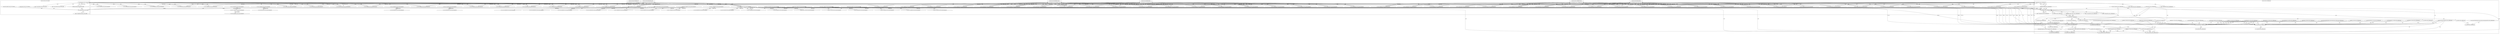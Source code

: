 digraph G {
	"10.1.80.1:33971#ServerID_OuterContainerID"->"1_fwatchdog#ServerID_667d78fb58-847xt"[ label="GET" ];
	"10.1.80.1:33940#ServerID_OuterContainerID"->"1_fwatchdog#ServerID_1f4f60deee3d"[ label="read" ];
	"1_fwatchdog#ServerID_667d78fb58-847xt"->"10.1.80.1:33970#ServerID_OuterContainerID"[ label="RESPONSE" ];
	"1_fwatchdog#ServerID_667d78fb58-847xt"->"10.1.80.1:33971#ServerID_OuterContainerID"[ label="RESPONSE" ];
	"10.1.80.1:33970#ServerID_OuterContainerID"->"1_fwatchdog#ServerID_667d78fb58-847xt"[ label="GET" ];
	"1_fwatchdog#ServerID_1f4f60deee3d"->"10.1.80.1:33940#ServerID_OuterContainerID"[ label="write" ];
	"1_fwatchdog#ServerID_6dcbcc88d5-mp48t"->"10.1.80.1:39252#ServerID_OuterContainerID"[ label="RESPONSE" ];
	"10.1.80.1:39252#ServerID_OuterContainerID"->"1_fwatchdog#ServerID_6dcbcc88d5-mp48t"[ label="GET" ];
	"1_fwatchdog#ServerID_6dcbcc88d5-mp48t"->"10.1.80.1:39254#ServerID_OuterContainerID"[ label="RESPONSE" ];
	"10.1.80.1:39254#ServerID_OuterContainerID"->"1_fwatchdog#ServerID_6dcbcc88d5-mp48t"[ label="GET" ];
	"10.1.80.1:33938#ServerID_OuterContainerID"->"1_fwatchdog#ServerID_1f4f60deee3d"[ label="read" ];
	"10.1.80.1:32860#ServerID_OuterContainerID"->"1_fwatchdog#ServerID_8665dd9487-pdgrc"[ label="GET" ];
	"1_fwatchdog#ServerID_8665dd9487-pdgrc"->"10.1.80.1:32860#ServerID_OuterContainerID"[ label="RESPONSE" ];
	"10.1.80.1:32861#ServerID_OuterContainerID"->"1_fwatchdog#ServerID_8665dd9487-pdgrc"[ label="GET" ];
	"1_fwatchdog#ServerID_8665dd9487-pdgrc"->"10.1.80.1:32861#ServerID_OuterContainerID"[ label="RESPONSE" ];
	"10.1.80.1:58410#ServerID_OuterContainerID"->"1_fwatchdog#ServerID_76c96688d7-9bscs"[ label="GET" ];
	"10.1.80.1:58408#ServerID_OuterContainerID"->"1_fwatchdog#ServerID_76c96688d7-9bscs"[ label="GET" ];
	"1_fwatchdog#ServerID_76c96688d7-9bscs"->"10.1.80.1:58408#ServerID_OuterContainerID"[ label="RESPONSE" ];
	"1_fwatchdog#ServerID_76c96688d7-9bscs"->"10.1.80.1:58410#ServerID_OuterContainerID"[ label="RESPONSE" ];
	"10.1.80.183:60986#ServerID_OuterContainerID"->"1_fwatchdog#ServerID_6dcbcc88d5-mp48t"[ label="POST" ];
	"1_fwatchdog#ServerID_1f4f60deee3d"->"10.1.80.1:33938#ServerID_OuterContainerID"[ label="write" ];
	"1_fwatchdog#ServerID_6dcbcc88d5-mp48t"->"gateway:8080#ServerID_OuterContainerID"[ label="POST" ];
	"1_fwatchdog#ServerID_6dcbcc88d5-mp48t"->"10.1.80.183:8080#ServerID_OuterContainerID"[ label="POST" ];
	"10.1.80.183:44908#ServerID_OuterContainerID"->"1_fwatchdog#ServerID_667d78fb58-847xt"[ label="POST" ];
	"10.1.80.1:34028#ServerID_OuterContainerID"->"1_fwatchdog#ServerID_667d78fb58-847xt"[ label="GET" ];
	"1_fwatchdog#ServerID_667d78fb58-847xt"->"10.1.80.1:34028#ServerID_OuterContainerID"[ label="RESPONSE" ];
	"10.1.80.1:39222#ServerID_OuterContainerID"->"1_fwatchdog#ServerID_e47e2b15aff4"[ label="read" ];
	"10.1.80.1:39220#ServerID_OuterContainerID"->"1_fwatchdog#ServerID_e47e2b15aff4"[ label="read" ];
	"1_fwatchdog#ServerID_e47e2b15aff4"->"10.1.80.1:39222#ServerID_OuterContainerID"[ label="write" ];
	"10.1.80.1:34029#ServerID_OuterContainerID"->"1_fwatchdog#ServerID_667d78fb58-847xt"[ label="GET" ];
	"1_fwatchdog#ServerID_667d78fb58-847xt"->"10.1.80.1:34029#ServerID_OuterContainerID"[ label="RESPONSE" ];
	"10.1.80.1:39311#ServerID_OuterContainerID"->"1_fwatchdog#ServerID_6dcbcc88d5-mp48t"[ label="GET" ];
	"1_fwatchdog#ServerID_6dcbcc88d5-mp48t"->"10.1.80.1:39311#ServerID_OuterContainerID"[ label="RESPONSE" ];
	"10.1.80.1:39310#ServerID_OuterContainerID"->"1_fwatchdog#ServerID_6dcbcc88d5-mp48t"[ label="GET" ];
	"1_fwatchdog#ServerID_6dcbcc88d5-mp48t"->"10.1.80.1:39310#ServerID_OuterContainerID"[ label="RESPONSE" ];
	"10.1.80.1:32920#ServerID_OuterContainerID"->"1_fwatchdog#ServerID_8665dd9487-pdgrc"[ label="GET" ];
	"1_fwatchdog#ServerID_8665dd9487-pdgrc"->"10.1.80.1:32920#ServerID_OuterContainerID"[ label="RESPONSE" ];
	"10.1.80.1:32918#ServerID_OuterContainerID"->"1_fwatchdog#ServerID_8665dd9487-pdgrc"[ label="GET" ];
	"1_fwatchdog#ServerID_8665dd9487-pdgrc"->"10.1.80.1:32918#ServerID_OuterContainerID"[ label="RESPONSE" ];
	"10.1.80.1:58458#ServerID_OuterContainerID"->"1_fwatchdog#ServerID_76c96688d7-9bscs"[ label="GET" ];
	"10.1.80.1:58459#ServerID_OuterContainerID"->"1_fwatchdog#ServerID_76c96688d7-9bscs"[ label="GET" ];
	"1_fwatchdog#ServerID_76c96688d7-9bscs"->"10.1.80.1:58458#ServerID_OuterContainerID"[ label="RESPONSE" ];
	"1_fwatchdog#ServerID_76c96688d7-9bscs"->"10.1.80.1:58459#ServerID_OuterContainerID"[ label="RESPONSE" ];
	"10.1.80.183:32794#ServerID_OuterContainerID"->"1_fwatchdog#ServerID_6dcbcc88d5-mp48t"[ label="POST" ];
	"1_fwatchdog#ServerID_6dcbcc88d5-mp48t"->"gateway:8080#ServerID_OuterContainerID"[ label="POST" ];
	"1_fwatchdog#ServerID_6dcbcc88d5-mp48t"->"10.1.80.183:8080#ServerID_OuterContainerID"[ label="POST" ];
	"10.1.80.183:44950#ServerID_OuterContainerID"->"1_fwatchdog#ServerID_667d78fb58-847xt"[ label="POST" ];
	"1_fwatchdog#ServerID_667d78fb58-847xt"->"10.1.80.183:44950#ServerID_OuterContainerID"[ label="RESPONSE" ];
	"10.1.80.183:8080#ServerID_OuterContainerID"->"1_fwatchdog#ServerID_6dcbcc88d5-mp48t"[ label="RESPONSE" ];
	"gateway:8080#ServerID_OuterContainerID"->"1_fwatchdog#ServerID_6dcbcc88d5-mp48t"[ label="RESPONSE" ];
	"1_fwatchdog#ServerID_6dcbcc88d5-mp48t"->"10.1.80.183:32794#ServerID_OuterContainerID"[ label="RESPONSE" ];
	"1_fwatchdog#ServerID_667d78fb58-847xt"->"10.1.80.183:44908#ServerID_OuterContainerID"[ label="RESPONSE" ];
	"10.1.80.183:8080#ServerID_OuterContainerID"->"1_fwatchdog#ServerID_6dcbcc88d5-mp48t"[ label="RESPONSE" ];
	"gateway:8080#ServerID_OuterContainerID"->"1_fwatchdog#ServerID_6dcbcc88d5-mp48t"[ label="RESPONSE" ];
	"1_fwatchdog#ServerID_6dcbcc88d5-mp48t"->"10.1.80.183:60986#ServerID_OuterContainerID"[ label="RESPONSE" ];
	"10.1.80.1:34084#ServerID_OuterContainerID"->"1_fwatchdog#ServerID_667d78fb58-847xt"[ label="GET" ];
	"1_fwatchdog#ServerID_667d78fb58-847xt"->"10.1.80.1:34084#ServerID_OuterContainerID"[ label="RESPONSE" ];
	"10.1.80.1:34082#ServerID_OuterContainerID"->"1_fwatchdog#ServerID_667d78fb58-847xt"[ label="GET" ];
	"10.1.80.1:32830#ServerID_OuterContainerID"->"1_fwatchdog#ServerID_d68681b9e3dc"[ label="read" ];
	"10.1.80.1:39364#ServerID_OuterContainerID"->"1_fwatchdog#ServerID_6dcbcc88d5-mp48t"[ label="GET" ];
	"1_fwatchdog#ServerID_e47e2b15aff4"->"10.1.80.1:39220#ServerID_OuterContainerID"[ label="write" ];
	"10.1.80.1:39365#ServerID_OuterContainerID"->"1_fwatchdog#ServerID_6dcbcc88d5-mp48t"[ label="GET" ];
	"1_fwatchdog#ServerID_667d78fb58-847xt"->"10.1.80.1:34082#ServerID_OuterContainerID"[ label="RESPONSE" ];
	"10.1.80.1:32832#ServerID_OuterContainerID"->"1_fwatchdog#ServerID_d68681b9e3dc"[ label="read" ];
	"1_fwatchdog#ServerID_6dcbcc88d5-mp48t"->"10.1.80.1:39364#ServerID_OuterContainerID"[ label="RESPONSE" ];
	"1_fwatchdog#ServerID_6dcbcc88d5-mp48t"->"10.1.80.1:39365#ServerID_OuterContainerID"[ label="RESPONSE" ];
	"10.1.80.1:32974#ServerID_OuterContainerID"->"1_fwatchdog#ServerID_8665dd9487-pdgrc"[ label="GET" ];
	"1_fwatchdog#ServerID_8665dd9487-pdgrc"->"10.1.80.1:32974#ServerID_OuterContainerID"[ label="RESPONSE" ];
	"10.1.80.1:32972#ServerID_OuterContainerID"->"1_fwatchdog#ServerID_8665dd9487-pdgrc"[ label="GET" ];
	"10.1.80.1:58514#ServerID_OuterContainerID"->"1_fwatchdog#ServerID_76c96688d7-9bscs"[ label="GET" ];
	"1_fwatchdog#ServerID_8665dd9487-pdgrc"->"10.1.80.1:32972#ServerID_OuterContainerID"[ label="RESPONSE" ];
	"1_fwatchdog#ServerID_76c96688d7-9bscs"->"10.1.80.1:58514#ServerID_OuterContainerID"[ label="RESPONSE" ];
	"10.1.80.1:58516#ServerID_OuterContainerID"->"1_fwatchdog#ServerID_76c96688d7-9bscs"[ label="GET" ];
	"1_fwatchdog#ServerID_76c96688d7-9bscs"->"10.1.80.1:58516#ServerID_OuterContainerID"[ label="RESPONSE" ];
	"10.1.80.1:34112#ServerID_OuterContainerID"->"1_fwatchdog#ServerID_667d78fb58-847xt"[ label="GET" ];
	"10.1.80.1:34110#ServerID_OuterContainerID"->"1_fwatchdog#ServerID_667d78fb58-847xt"[ label="GET" ];
	"1_fwatchdog#ServerID_667d78fb58-847xt"->"10.1.80.1:34112#ServerID_OuterContainerID"[ label="RESPONSE" ];
	"1_fwatchdog#ServerID_667d78fb58-847xt"->"10.1.80.1:34110#ServerID_OuterContainerID"[ label="RESPONSE" ];
	"1_fwatchdog#ServerID_d68681b9e3dc"->"10.1.80.1:32832#ServerID_OuterContainerID"[ label="write" ];
	"1_fwatchdog#ServerID_d68681b9e3dc"->"10.1.80.1:32830#ServerID_OuterContainerID"[ label="write" ];
	"10.1.80.1:58372#ServerID_OuterContainerID"->"1_fwatchdog#ServerID_bd3e51d82a9e"[ label="read" ];
	"1_fwatchdog#ServerID_bd3e51d82a9e"->"10.1.80.1:58372#ServerID_OuterContainerID"[ label="write" ];
	"10.1.80.1:39394#ServerID_OuterContainerID"->"1_fwatchdog#ServerID_6dcbcc88d5-mp48t"[ label="GET" ];
	"10.1.80.1:39395#ServerID_OuterContainerID"->"1_fwatchdog#ServerID_6dcbcc88d5-mp48t"[ label="GET" ];
	"1_fwatchdog#ServerID_6dcbcc88d5-mp48t"->"10.1.80.1:39395#ServerID_OuterContainerID"[ label="RESPONSE" ];
	"10.1.80.1:58370#ServerID_OuterContainerID"->"1_fwatchdog#ServerID_bd3e51d82a9e"[ label="read" ];
	"1_fwatchdog#ServerID_6dcbcc88d5-mp48t"->"10.1.80.1:39394#ServerID_OuterContainerID"[ label="RESPONSE" ];
	"10.1.80.1:33004#ServerID_OuterContainerID"->"1_fwatchdog#ServerID_8665dd9487-pdgrc"[ label="GET" ];
	"10.1.80.1:33006#ServerID_OuterContainerID"->"1_fwatchdog#ServerID_8665dd9487-pdgrc"[ label="GET" ];
	"1_fwatchdog#ServerID_bd3e51d82a9e"->"10.1.80.1:58370#ServerID_OuterContainerID"[ label="write" ];
	"1_fwatchdog#ServerID_8665dd9487-pdgrc"->"10.1.80.1:33006#ServerID_OuterContainerID"[ label="RESPONSE" ];
	"1_fwatchdog#ServerID_8665dd9487-pdgrc"->"10.1.80.1:33004#ServerID_OuterContainerID"[ label="RESPONSE" ];
	"10.1.80.1:58545#ServerID_OuterContainerID"->"1_fwatchdog#ServerID_76c96688d7-9bscs"[ label="GET" ];
	"1_fwatchdog#ServerID_76c96688d7-9bscs"->"10.1.80.1:58545#ServerID_OuterContainerID"[ label="RESPONSE" ];
	"10.1.80.1:58544#ServerID_OuterContainerID"->"1_fwatchdog#ServerID_76c96688d7-9bscs"[ label="GET" ];
	"10.1.80.1:33970#ServerID_OuterContainerID"->"1_fwatchdog#ServerID_1f4f60deee3d"[ label="read" ];
	"1_fwatchdog#ServerID_76c96688d7-9bscs"->"10.1.80.1:58544#ServerID_OuterContainerID"[ label="RESPONSE" ];
	"10.1.80.1:33971#ServerID_OuterContainerID"->"1_fwatchdog#ServerID_1f4f60deee3d"[ label="read" ];
	"10.1.80.1:34139#ServerID_OuterContainerID"->"1_fwatchdog#ServerID_667d78fb58-847xt"[ label="GET" ];
	"1_fwatchdog#ServerID_667d78fb58-847xt"->"10.1.80.1:34139#ServerID_OuterContainerID"[ label="RESPONSE" ];
	"1_fwatchdog#ServerID_1f4f60deee3d"->"10.1.80.1:33971#ServerID_OuterContainerID"[ label="write" ];
	"10.1.80.1:34138#ServerID_OuterContainerID"->"1_fwatchdog#ServerID_667d78fb58-847xt"[ label="GET" ];
	"1_fwatchdog#ServerID_667d78fb58-847xt"->"10.1.80.1:34138#ServerID_OuterContainerID"[ label="RESPONSE" ];
	"10.1.80.1:39422#ServerID_OuterContainerID"->"1_fwatchdog#ServerID_6dcbcc88d5-mp48t"[ label="GET" ];
	"10.1.80.1:39420#ServerID_OuterContainerID"->"1_fwatchdog#ServerID_6dcbcc88d5-mp48t"[ label="GET" ];
	"1_fwatchdog#ServerID_6dcbcc88d5-mp48t"->"10.1.80.1:39422#ServerID_OuterContainerID"[ label="RESPONSE" ];
	"1_fwatchdog#ServerID_6dcbcc88d5-mp48t"->"10.1.80.1:39420#ServerID_OuterContainerID"[ label="RESPONSE" ];
	"1_fwatchdog#ServerID_1f4f60deee3d"->"10.1.80.1:33970#ServerID_OuterContainerID"[ label="write" ];
	"10.1.80.1:33030#ServerID_OuterContainerID"->"1_fwatchdog#ServerID_8665dd9487-pdgrc"[ label="GET" ];
	"1_fwatchdog#ServerID_8665dd9487-pdgrc"->"10.1.80.1:33030#ServerID_OuterContainerID"[ label="RESPONSE" ];
	"10.1.80.1:33031#ServerID_OuterContainerID"->"1_fwatchdog#ServerID_8665dd9487-pdgrc"[ label="GET" ];
	"10.1.80.1:39254#ServerID_OuterContainerID"->"1_fwatchdog#ServerID_e47e2b15aff4"[ label="read" ];
	"1_fwatchdog#ServerID_8665dd9487-pdgrc"->"10.1.80.1:33031#ServerID_OuterContainerID"[ label="RESPONSE" ];
	"10.1.80.1:58572#ServerID_OuterContainerID"->"1_fwatchdog#ServerID_76c96688d7-9bscs"[ label="GET" ];
	"1_fwatchdog#ServerID_76c96688d7-9bscs"->"10.1.80.1:58572#ServerID_OuterContainerID"[ label="RESPONSE" ];
	"10.1.80.1:58570#ServerID_OuterContainerID"->"1_fwatchdog#ServerID_76c96688d7-9bscs"[ label="GET" ];
	"10.1.80.1:39252#ServerID_OuterContainerID"->"1_fwatchdog#ServerID_e47e2b15aff4"[ label="read" ];
	"1_fwatchdog#ServerID_76c96688d7-9bscs"->"10.1.80.1:58570#ServerID_OuterContainerID"[ label="RESPONSE" ];
	"1_fwatchdog#ServerID_e47e2b15aff4"->"10.1.80.1:39252#ServerID_OuterContainerID"[ label="write" ];
	"10.1.80.1:34170#ServerID_OuterContainerID"->"1_fwatchdog#ServerID_667d78fb58-847xt"[ label="GET" ];
	"1_fwatchdog#ServerID_667d78fb58-847xt"->"10.1.80.1:34170#ServerID_OuterContainerID"[ label="RESPONSE" ];
	"10.1.80.1:34172#ServerID_OuterContainerID"->"1_fwatchdog#ServerID_667d78fb58-847xt"[ label="GET" ];
	"1_fwatchdog#ServerID_667d78fb58-847xt"->"10.1.80.1:34172#ServerID_OuterContainerID"[ label="RESPONSE" ];
	"10.1.80.1:39452#ServerID_OuterContainerID"->"1_fwatchdog#ServerID_6dcbcc88d5-mp48t"[ label="GET" ];
	"1_fwatchdog#ServerID_6dcbcc88d5-mp48t"->"10.1.80.1:39452#ServerID_OuterContainerID"[ label="RESPONSE" ];
	"1_fwatchdog#ServerID_e47e2b15aff4"->"10.1.80.1:39254#ServerID_OuterContainerID"[ label="write" ];
	"10.1.80.1:39453#ServerID_OuterContainerID"->"1_fwatchdog#ServerID_6dcbcc88d5-mp48t"[ label="GET" ];
	"1_fwatchdog#ServerID_6dcbcc88d5-mp48t"->"10.1.80.1:39453#ServerID_OuterContainerID"[ label="RESPONSE" ];
	"10.1.80.1:32860#ServerID_OuterContainerID"->"1_fwatchdog#ServerID_d68681b9e3dc"[ label="read" ];
	"10.1.80.1:32861#ServerID_OuterContainerID"->"1_fwatchdog#ServerID_d68681b9e3dc"[ label="read" ];
	"1_fwatchdog#ServerID_d68681b9e3dc"->"10.1.80.1:32860#ServerID_OuterContainerID"[ label="write" ];
	"1_fwatchdog#ServerID_d68681b9e3dc"->"10.1.80.1:32861#ServerID_OuterContainerID"[ label="write" ];
	"10.1.80.1:58408#ServerID_OuterContainerID"->"1_fwatchdog#ServerID_bd3e51d82a9e"[ label="read" ];
	"10.1.80.1:58410#ServerID_OuterContainerID"->"1_fwatchdog#ServerID_bd3e51d82a9e"[ label="read" ];
	"1_fwatchdog#ServerID_bd3e51d82a9e"->"10.1.80.1:58410#ServerID_OuterContainerID"[ label="write" ];
	"1_fwatchdog#ServerID_bd3e51d82a9e"->"10.1.80.1:58408#ServerID_OuterContainerID"[ label="write" ];
	"10.1.80.183:60986#ServerID_OuterContainerID"->"1_fwatchdog#ServerID_e47e2b15aff4"[ label="read" ];
	"1_fwatchdog#ServerID_e47e2b15aff4"->"pipe:[77302195]#ServerID_e47e2b15aff4"[ label="write" ];
	"1_fwatchdog#ServerID_e47e2b15aff4"->"localhost:3000#ServerID_e47e2b15aff4"[ label="connect" ];
	"localhost:3000#ServerID_e47e2b15aff4"->"1_fwatchdog#ServerID_e47e2b15aff4"[ label="read" ];
	"1_fwatchdog#ServerID_e47e2b15aff4"->"localhost:3000#ServerID_e47e2b15aff4"[ label="write" ];
	"9_node#ServerID_e47e2b15aff4"->"pipe:[77303685]#ServerID_e47e2b15aff4"[ label="write" ];
	"localhost:3000#ServerID_e47e2b15aff4"->"9_node#ServerID_e47e2b15aff4"[ label="read" ];
	"/etc/hosts#ServerID_e47e2b15aff4"->"9_node#ServerID_e47e2b15aff4"[ label="read" ];
	"/etc/resolv.conf#ServerID_e47e2b15aff4"->"9_node#ServerID_e47e2b15aff4"[ label="read" ];
	"9_node#ServerID_e47e2b15aff4"->"10.152.183.10:53#ServerID_OuterContainerID"[ label="sendto" ];
	"10.152.183.10:53#ServerID_OuterContainerID"->"9_node#ServerID_e47e2b15aff4"[ label="recvfrom" ];
	"10.1.80.183:44908#ServerID_OuterContainerID"->"1_fwatchdog#ServerID_1f4f60deee3d"[ label="read" ];
	"1_fwatchdog#ServerID_1f4f60deee3d"->"pipe:[77303347]#ServerID_1f4f60deee3d"[ label="write" ];
	"9_node#ServerID_e47e2b15aff4"->"gateway:8080#ServerID_OuterContainerID"[ label="connect" ];
	"1_fwatchdog#ServerID_1f4f60deee3d"->"localhost:3000#ServerID_1f4f60deee3d"[ label="connect" ];
	"localhost:3000#ServerID_1f4f60deee3d"->"1_fwatchdog#ServerID_1f4f60deee3d"[ label="read" ];
	"1_fwatchdog#ServerID_1f4f60deee3d"->"localhost:3000#ServerID_1f4f60deee3d"[ label="write" ];
	"localhost:3000#ServerID_1f4f60deee3d"->"10_node#ServerID_1f4f60deee3d"[ label="read" ];
	"/etc/resolv.conf#ServerID_1f4f60deee3d"->"10_node#ServerID_1f4f60deee3d"[ label="read" ];
	"10_node#ServerID_1f4f60deee3d"->"pipe:[77302348]#ServerID_1f4f60deee3d"[ label="write" ];
	"/etc/hosts#ServerID_1f4f60deee3d"->"10_node#ServerID_1f4f60deee3d"[ label="read" ];
	"10_node#ServerID_1f4f60deee3d"->"10.152.183.10:53#ServerID_OuterContainerID"[ label="sendto" ];
	"10.152.183.10:53#ServerID_OuterContainerID"->"10_node#ServerID_1f4f60deee3d"[ label="recvfrom" ];
	"10_node#ServerID_1f4f60deee3d"->"182.255.35.53:443#ServerID_OuterContainerID"[ label="connect" ];
	"1_fwatchdog#ServerID_1f4f60deee3d"->"10.1.80.1:34029#ServerID_OuterContainerID"[ label="write" ];
	"10.1.80.1:34028#ServerID_OuterContainerID"->"1_fwatchdog#ServerID_1f4f60deee3d"[ label="read" ];
	"10.1.80.1:34029#ServerID_OuterContainerID"->"1_fwatchdog#ServerID_1f4f60deee3d"[ label="read" ];
	"10.1.80.1:39311#ServerID_OuterContainerID"->"1_fwatchdog#ServerID_e47e2b15aff4"[ label="read" ];
	"1_fwatchdog#ServerID_1f4f60deee3d"->"10.1.80.1:34028#ServerID_OuterContainerID"[ label="write" ];
	"1_fwatchdog#ServerID_e47e2b15aff4"->"10.1.80.1:39311#ServerID_OuterContainerID"[ label="write" ];
	"10.1.80.1:39310#ServerID_OuterContainerID"->"1_fwatchdog#ServerID_e47e2b15aff4"[ label="read" ];
	"1_fwatchdog#ServerID_e47e2b15aff4"->"10.1.80.1:39310#ServerID_OuterContainerID"[ label="write" ];
	"10_node#ServerID_1f4f60deee3d"->"182.255.35.53:443#ServerID_OuterContainerID"[ label="write" ];
	"10.1.80.1:32920#ServerID_OuterContainerID"->"1_fwatchdog#ServerID_d68681b9e3dc"[ label="read" ];
	"1_fwatchdog#ServerID_d68681b9e3dc"->"10.1.80.1:32920#ServerID_OuterContainerID"[ label="write" ];
	"10.1.80.1:32918#ServerID_OuterContainerID"->"1_fwatchdog#ServerID_d68681b9e3dc"[ label="read" ];
	"1_fwatchdog#ServerID_d68681b9e3dc"->"10.1.80.1:32918#ServerID_OuterContainerID"[ label="write" ];
	"182.255.35.53:443#ServerID_OuterContainerID"->"10_node#ServerID_1f4f60deee3d"[ label="read" ];
	"10.1.80.1:58458#ServerID_OuterContainerID"->"1_fwatchdog#ServerID_bd3e51d82a9e"[ label="read" ];
	"10.1.80.1:58459#ServerID_OuterContainerID"->"1_fwatchdog#ServerID_bd3e51d82a9e"[ label="read" ];
	"1_fwatchdog#ServerID_bd3e51d82a9e"->"10.1.80.1:58458#ServerID_OuterContainerID"[ label="write" ];
	"1_fwatchdog#ServerID_bd3e51d82a9e"->"10.1.80.1:58459#ServerID_OuterContainerID"[ label="write" ];
	"10.1.80.183:32794#ServerID_OuterContainerID"->"1_fwatchdog#ServerID_e47e2b15aff4"[ label="read" ];
	"10.1.80.183:44950#ServerID_OuterContainerID"->"1_fwatchdog#ServerID_1f4f60deee3d"[ label="read" ];
	"1_fwatchdog#ServerID_1f4f60deee3d"->"pipe:[77303348]#ServerID_1f4f60deee3d"[ label="write" ];
	"1_fwatchdog#ServerID_1f4f60deee3d"->"10.1.80.183:44950#ServerID_OuterContainerID"[ label="write" ];
	"gateway:8080#ServerID_OuterContainerID"->"9_node#ServerID_e47e2b15aff4"[ label="read" ];
	"1_fwatchdog#ServerID_e47e2b15aff4"->"pipe:[77302196]#ServerID_e47e2b15aff4"[ label="write" ];
	"1_fwatchdog#ServerID_e47e2b15aff4"->"10.1.80.183:32794#ServerID_OuterContainerID"[ label="write" ];
	"10_node#ServerID_1f4f60deee3d"->"/home/app/escape2.sh#ServerID_1f4f60deee3d"[ label="write" ];
	"1_fwatchdog#ServerID_1f4f60deee3d"->"10.1.80.183:44908#ServerID_OuterContainerID"[ label="write" ];
	"1_fwatchdog#ServerID_e47e2b15aff4"->"10.1.80.183:60986#ServerID_OuterContainerID"[ label="write" ];
	"10_node#ServerID_1f4f60deee3d"->"pipe:[77303632]#ServerID_1f4f60deee3d"[ label="write" ];
	"pipe:[77303632]#ServerID_1f4f60deee3d"->"10_node#ServerID_1f4f60deee3d"[ label="read" ];
	"108_sh#ServerID_1f4f60deee3d"->"109_sh#ServerID_1f4f60deee3d"[ label="fork" ];
	"10_node#ServerID_1f4f60deee3d"->"108_node#ServerID_1f4f60deee3d"[ label="fork" ];
	"108_node#ServerID_1f4f60deee3d"->"108_sh#ServerID_1f4f60deee3d"[ label="execve" ];
	"109_sh#ServerID_1f4f60deee3d"->"109_wget#ServerID_1f4f60deee3d"[ label="execve" ];
	"/home/app/escape2.sh#ServerID_1f4f60deee3d"->"108_sh#ServerID_1f4f60deee3d"[ label="read" ];
	"/etc/services#ServerID_1f4f60deee3d"->"109_wget#ServerID_1f4f60deee3d"[ label="read" ];
	"/etc/hosts#ServerID_1f4f60deee3d"->"109_wget#ServerID_1f4f60deee3d"[ label="read" ];
	"/etc/resolv.conf#ServerID_1f4f60deee3d"->"109_wget#ServerID_1f4f60deee3d"[ label="read" ];
	"109_wget#ServerID_1f4f60deee3d"->"10.152.183.10:53#ServerID_OuterContainerID"[ label="sendto" ];
	"10.152.183.10:53#ServerID_OuterContainerID"->"109_wget#ServerID_1f4f60deee3d"[ label="recvfrom" ];
	"109_wget#ServerID_1f4f60deee3d"->"182.255.33.134:443#ServerID_OuterContainerID"[ label="connect" ];
	"110_wget#ServerID_1f4f60deee3d"->"110_ssl_client#ServerID_1f4f60deee3d"[ label="execve" ];
	"110_wget#ServerID_1f4f60deee3d"->"110_wget#ServerID_1f4f60deee3d"[ label="execve" ];
	"109_wget#ServerID_1f4f60deee3d"->"110_wget#ServerID_1f4f60deee3d"[ label="fork" ];
	"/etc/ld-musl-x86_64.path#ServerID_1f4f60deee3d"->"110_ssl_client#ServerID_1f4f60deee3d"[ label="read" ];
	"/lib/libtls.so.17#ServerID_1f4f60deee3d"->"110_ssl_client#ServerID_1f4f60deee3d"[ label="read" ];
	"/lib/libssl.so.45#ServerID_1f4f60deee3d"->"110_ssl_client#ServerID_1f4f60deee3d"[ label="read" ];
	"/lib/libcrypto.so.43#ServerID_1f4f60deee3d"->"110_ssl_client#ServerID_1f4f60deee3d"[ label="read" ];
	"/etc/ssl/cert.pem#ServerID_1f4f60deee3d"->"110_ssl_client#ServerID_1f4f60deee3d"[ label="read" ];
	"110_ssl_client#ServerID_1f4f60deee3d"->"182.255.33.134:443#ServerID_OuterContainerID"[ label="write" ];
	"182.255.33.134:443#ServerID_OuterContainerID"->"110_ssl_client#ServerID_1f4f60deee3d"[ label="read" ];
	"10.1.80.1:34084#ServerID_OuterContainerID"->"1_fwatchdog#ServerID_1f4f60deee3d"[ label="read" ];
	"10.1.80.1:34082#ServerID_OuterContainerID"->"1_fwatchdog#ServerID_1f4f60deee3d"[ label="read" ];
	"1_fwatchdog#ServerID_1f4f60deee3d"->"10.1.80.1:34084#ServerID_OuterContainerID"[ label="write" ];
	"1_fwatchdog#ServerID_1f4f60deee3d"->"10.1.80.1:34082#ServerID_OuterContainerID"[ label="write" ];
	"10.1.80.1:39364#ServerID_OuterContainerID"->"1_fwatchdog#ServerID_e47e2b15aff4"[ label="read" ];
	"10.1.80.1:39365#ServerID_OuterContainerID"->"1_fwatchdog#ServerID_e47e2b15aff4"[ label="read" ];
	"1_fwatchdog#ServerID_e47e2b15aff4"->"10.1.80.1:39364#ServerID_OuterContainerID"[ label="write" ];
	"1_fwatchdog#ServerID_e47e2b15aff4"->"10.1.80.1:39365#ServerID_OuterContainerID"[ label="write" ];
	"10.1.80.1:32972#ServerID_OuterContainerID"->"1_fwatchdog#ServerID_d68681b9e3dc"[ label="read" ];
	"10.1.80.1:32974#ServerID_OuterContainerID"->"1_fwatchdog#ServerID_d68681b9e3dc"[ label="read" ];
	"1_fwatchdog#ServerID_d68681b9e3dc"->"10.1.80.1:32974#ServerID_OuterContainerID"[ label="write" ];
	"1_fwatchdog#ServerID_d68681b9e3dc"->"10.1.80.1:32972#ServerID_OuterContainerID"[ label="write" ];
	"109_wget#ServerID_1f4f60deee3d"->"/home/app/escapeserver2_service.yaml#ServerID_1f4f60deee3d"[ label="write" ];
	"108_sh#ServerID_1f4f60deee3d"->"111_sh#ServerID_1f4f60deee3d"[ label="fork" ];
	"111_sh#ServerID_1f4f60deee3d"->"111_wget#ServerID_1f4f60deee3d"[ label="execve" ];
	"/etc/services#ServerID_1f4f60deee3d"->"111_wget#ServerID_1f4f60deee3d"[ label="read" ];
	"/etc/resolv.conf#ServerID_1f4f60deee3d"->"111_wget#ServerID_1f4f60deee3d"[ label="read" ];
	"111_wget#ServerID_1f4f60deee3d"->"10.152.183.10:53#ServerID_OuterContainerID"[ label="sendto" ];
	"/etc/hosts#ServerID_1f4f60deee3d"->"111_wget#ServerID_1f4f60deee3d"[ label="read" ];
	"10.152.183.10:53#ServerID_OuterContainerID"->"111_wget#ServerID_1f4f60deee3d"[ label="recvfrom" ];
	"10.1.80.1:58516#ServerID_OuterContainerID"->"1_fwatchdog#ServerID_bd3e51d82a9e"[ label="read" ];
	"10.1.80.1:58514#ServerID_OuterContainerID"->"1_fwatchdog#ServerID_bd3e51d82a9e"[ label="read" ];
	"1_fwatchdog#ServerID_bd3e51d82a9e"->"10.1.80.1:58514#ServerID_OuterContainerID"[ label="write" ];
	"111_wget#ServerID_1f4f60deee3d"->"112_wget#ServerID_1f4f60deee3d"[ label="fork" ];
	"111_wget#ServerID_1f4f60deee3d"->"182.255.33.134:443#ServerID_OuterContainerID"[ label="connect" ];
	"1_fwatchdog#ServerID_bd3e51d82a9e"->"10.1.80.1:58516#ServerID_OuterContainerID"[ label="write" ];
	"112_wget#ServerID_1f4f60deee3d"->"112_wget#ServerID_1f4f60deee3d"[ label="execve" ];
	"112_wget#ServerID_1f4f60deee3d"->"112_ssl_client#ServerID_1f4f60deee3d"[ label="execve" ];
	"/etc/ld-musl-x86_64.path#ServerID_1f4f60deee3d"->"112_ssl_client#ServerID_1f4f60deee3d"[ label="read" ];
	"/lib/libtls.so.17#ServerID_1f4f60deee3d"->"112_ssl_client#ServerID_1f4f60deee3d"[ label="read" ];
	"/lib/libssl.so.45#ServerID_1f4f60deee3d"->"112_ssl_client#ServerID_1f4f60deee3d"[ label="read" ];
	"/lib/libcrypto.so.43#ServerID_1f4f60deee3d"->"112_ssl_client#ServerID_1f4f60deee3d"[ label="read" ];
	"/etc/ssl/cert.pem#ServerID_1f4f60deee3d"->"112_ssl_client#ServerID_1f4f60deee3d"[ label="read" ];
	"112_ssl_client#ServerID_1f4f60deee3d"->"182.255.33.134:443#ServerID_OuterContainerID"[ label="write" ];
	"182.255.33.134:443#ServerID_OuterContainerID"->"112_ssl_client#ServerID_1f4f60deee3d"[ label="read" ];
	"113_sh#ServerID_1f4f60deee3d"->"113_cat#ServerID_1f4f60deee3d"[ label="execve" ];
	"/var/run/secrets/kubernetes.io/serviceaccount/namespace#ServerID_1f4f60deee3d"->"113_cat#ServerID_1f4f60deee3d"[ label="read" ];
	"108_sh#ServerID_1f4f60deee3d"->"113_sh#ServerID_1f4f60deee3d"[ label="fork" ];
	"111_wget#ServerID_1f4f60deee3d"->"/home/app/escapeserver2_pod.yaml#ServerID_1f4f60deee3d"[ label="write" ];
	"114_sh#ServerID_1f4f60deee3d"->"114_cat#ServerID_1f4f60deee3d"[ label="execve" ];
	"108_sh#ServerID_1f4f60deee3d"->"114_sh#ServerID_1f4f60deee3d"[ label="fork" ];
	"108_sh#ServerID_1f4f60deee3d"->"115_sh#ServerID_1f4f60deee3d"[ label="fork" ];
	"/var/run/secrets/kubernetes.io/serviceaccount/token#ServerID_1f4f60deee3d"->"114_cat#ServerID_1f4f60deee3d"[ label="read" ];
	"115_sh#ServerID_1f4f60deee3d"->"115_cat#ServerID_1f4f60deee3d"[ label="execve" ];
	"/home/app/escapeserver2_service.yaml#ServerID_1f4f60deee3d"->"115_cat#ServerID_1f4f60deee3d"[ label="read" ];
	"116_sh#ServerID_1f4f60deee3d"->"116_curl#ServerID_1f4f60deee3d"[ label="execve" ];
	"108_sh#ServerID_1f4f60deee3d"->"116_sh#ServerID_1f4f60deee3d"[ label="fork" ];
	"/etc/ld-musl-x86_64.path#ServerID_1f4f60deee3d"->"116_curl#ServerID_1f4f60deee3d"[ label="read" ];
	"/lib/libcurl.so.4#ServerID_1f4f60deee3d"->"116_curl#ServerID_1f4f60deee3d"[ label="read" ];
	"/usr/local/lib/libcurl.so.4#ServerID_1f4f60deee3d"->"116_curl#ServerID_1f4f60deee3d"[ label="read" ];
	"/usr/lib/libcurl.so.4#ServerID_1f4f60deee3d"->"116_curl#ServerID_1f4f60deee3d"[ label="read" ];
	"/lib/libz.so.1#ServerID_1f4f60deee3d"->"116_curl#ServerID_1f4f60deee3d"[ label="read" ];
	"/lib/libnghttp2.so.14#ServerID_1f4f60deee3d"->"116_curl#ServerID_1f4f60deee3d"[ label="read" ];
	"/usr/local/lib/libnghttp2.so.14#ServerID_1f4f60deee3d"->"116_curl#ServerID_1f4f60deee3d"[ label="read" ];
	"/usr/lib/libnghttp2.so.14#ServerID_1f4f60deee3d"->"116_curl#ServerID_1f4f60deee3d"[ label="read" ];
	"/lib/libssh2.so.1#ServerID_1f4f60deee3d"->"116_curl#ServerID_1f4f60deee3d"[ label="read" ];
	"/usr/local/lib/libssh2.so.1#ServerID_1f4f60deee3d"->"116_curl#ServerID_1f4f60deee3d"[ label="read" ];
	"/usr/lib/libssh2.so.1#ServerID_1f4f60deee3d"->"116_curl#ServerID_1f4f60deee3d"[ label="read" ];
	"/lib/libssl.so.45#ServerID_1f4f60deee3d"->"116_curl#ServerID_1f4f60deee3d"[ label="read" ];
	"/lib/libcrypto.so.43#ServerID_1f4f60deee3d"->"116_curl#ServerID_1f4f60deee3d"[ label="read" ];
	"/etc/ssl/openssl.cnf#ServerID_1f4f60deee3d"->"116_curl#ServerID_1f4f60deee3d"[ label="read" ];
	"/home/app/.curlrc#ServerID_1f4f60deee3d"->"116_curl#ServerID_1f4f60deee3d"[ label="read" ];
	"116_curl#ServerID_1f4f60deee3d"->"117_curl#ServerID_1f4f60deee3d"[ label="clone" ];
	"/etc/hosts#ServerID_1f4f60deee3d"->"116_curl#ServerID_1f4f60deee3d"[ label="read" ];
	"/etc/resolv.conf#ServerID_1f4f60deee3d"->"116_curl#ServerID_1f4f60deee3d"[ label="read" ];
	"116_curl#ServerID_1f4f60deee3d"->"10.152.183.10:53#ServerID_OuterContainerID"[ label="sendto" ];
	"10.152.183.10:53#ServerID_OuterContainerID"->"116_curl#ServerID_1f4f60deee3d"[ label="recvfrom" ];
	"10.152.183.1:443#ServerID_OuterContainerID"->"116_curl#ServerID_1f4f60deee3d"[ label="read" ];
	"/var/run/secrets/kubernetes.io/serviceaccount/ca.crt#ServerID_1f4f60deee3d"->"116_curl#ServerID_1f4f60deee3d"[ label="read" ];
	"116_curl#ServerID_1f4f60deee3d"->"10.152.183.1:443#ServerID_OuterContainerID"[ label="connect" ];
	"116_curl#ServerID_1f4f60deee3d"->"10.152.183.1:443#ServerID_OuterContainerID"[ label="write" ];
	"1_fwatchdog#ServerID_1f4f60deee3d"->"10.1.80.1:34112#ServerID_OuterContainerID"[ label="write" ];
	"10.1.80.1:34110#ServerID_OuterContainerID"->"1_fwatchdog#ServerID_1f4f60deee3d"[ label="read" ];
	"10.1.80.1:34112#ServerID_OuterContainerID"->"1_fwatchdog#ServerID_1f4f60deee3d"[ label="read" ];
	"1_fwatchdog#ServerID_1f4f60deee3d"->"10.1.80.1:34110#ServerID_OuterContainerID"[ label="write" ];
	"108_sh#ServerID_1f4f60deee3d"->"118_sh#ServerID_1f4f60deee3d"[ label="fork" ];
	"118_sh#ServerID_1f4f60deee3d"->"118_cat#ServerID_1f4f60deee3d"[ label="execve" ];
	"/home/app/escapeserver2_pod.yaml#ServerID_1f4f60deee3d"->"118_cat#ServerID_1f4f60deee3d"[ label="read" ];
	"108_sh#ServerID_1f4f60deee3d"->"119_sh#ServerID_1f4f60deee3d"[ label="fork" ];
	"/etc/ld-musl-x86_64.path#ServerID_1f4f60deee3d"->"119_curl#ServerID_1f4f60deee3d"[ label="read" ];
	"119_sh#ServerID_1f4f60deee3d"->"119_curl#ServerID_1f4f60deee3d"[ label="execve" ];
	"/usr/local/lib/libcurl.so.4#ServerID_1f4f60deee3d"->"119_curl#ServerID_1f4f60deee3d"[ label="read" ];
	"/usr/lib/libcurl.so.4#ServerID_1f4f60deee3d"->"119_curl#ServerID_1f4f60deee3d"[ label="read" ];
	"/lib/libcurl.so.4#ServerID_1f4f60deee3d"->"119_curl#ServerID_1f4f60deee3d"[ label="read" ];
	"/lib/libz.so.1#ServerID_1f4f60deee3d"->"119_curl#ServerID_1f4f60deee3d"[ label="read" ];
	"/lib/libnghttp2.so.14#ServerID_1f4f60deee3d"->"119_curl#ServerID_1f4f60deee3d"[ label="read" ];
	"/usr/local/lib/libnghttp2.so.14#ServerID_1f4f60deee3d"->"119_curl#ServerID_1f4f60deee3d"[ label="read" ];
	"/usr/lib/libnghttp2.so.14#ServerID_1f4f60deee3d"->"119_curl#ServerID_1f4f60deee3d"[ label="read" ];
	"/lib/libssh2.so.1#ServerID_1f4f60deee3d"->"119_curl#ServerID_1f4f60deee3d"[ label="read" ];
	"/usr/local/lib/libssh2.so.1#ServerID_1f4f60deee3d"->"119_curl#ServerID_1f4f60deee3d"[ label="read" ];
	"/usr/lib/libssh2.so.1#ServerID_1f4f60deee3d"->"119_curl#ServerID_1f4f60deee3d"[ label="read" ];
	"/lib/libssl.so.45#ServerID_1f4f60deee3d"->"119_curl#ServerID_1f4f60deee3d"[ label="read" ];
	"/lib/libcrypto.so.43#ServerID_1f4f60deee3d"->"119_curl#ServerID_1f4f60deee3d"[ label="read" ];
	"/etc/ssl/openssl.cnf#ServerID_1f4f60deee3d"->"119_curl#ServerID_1f4f60deee3d"[ label="read" ];
	"/home/app/.curlrc#ServerID_1f4f60deee3d"->"119_curl#ServerID_1f4f60deee3d"[ label="read" ];
	"119_curl#ServerID_1f4f60deee3d"->"120_curl#ServerID_1f4f60deee3d"[ label="clone" ];
	"/etc/hosts#ServerID_1f4f60deee3d"->"119_curl#ServerID_1f4f60deee3d"[ label="read" ];
	"/etc/resolv.conf#ServerID_1f4f60deee3d"->"119_curl#ServerID_1f4f60deee3d"[ label="read" ];
	"119_curl#ServerID_1f4f60deee3d"->"10.152.183.10:53#ServerID_OuterContainerID"[ label="sendto" ];
	"10.152.183.10:53#ServerID_OuterContainerID"->"119_curl#ServerID_1f4f60deee3d"[ label="recvfrom" ];
	"10.152.183.1:443#ServerID_OuterContainerID"->"119_curl#ServerID_1f4f60deee3d"[ label="read" ];
	"119_curl#ServerID_1f4f60deee3d"->"10.152.183.1:443#ServerID_OuterContainerID"[ label="write" ];
	"/var/run/secrets/kubernetes.io/serviceaccount/ca.crt#ServerID_1f4f60deee3d"->"119_curl#ServerID_1f4f60deee3d"[ label="read" ];
	"119_curl#ServerID_1f4f60deee3d"->"10.152.183.1:443#ServerID_OuterContainerID"[ label="connect" ];
	"10_node#ServerID_1f4f60deee3d"->"pipe:[77303633]#ServerID_1f4f60deee3d"[ label="write" ];
	"pipe:[77303633]#ServerID_1f4f60deee3d"->"10_node#ServerID_1f4f60deee3d"[ label="read" ];
	"10.1.80.1:39394#ServerID_OuterContainerID"->"1_fwatchdog#ServerID_e47e2b15aff4"[ label="read" ];
	"10.1.80.1:39395#ServerID_OuterContainerID"->"1_fwatchdog#ServerID_e47e2b15aff4"[ label="read" ];
	"1_fwatchdog#ServerID_e47e2b15aff4"->"10.1.80.1:39394#ServerID_OuterContainerID"[ label="write" ];
	"10.1.80.1:33006#ServerID_OuterContainerID"->"1_fwatchdog#ServerID_d68681b9e3dc"[ label="read" ];
	"1_fwatchdog#ServerID_e47e2b15aff4"->"10.1.80.1:39395#ServerID_OuterContainerID"[ label="write" ];
	"1_fwatchdog#ServerID_d68681b9e3dc"->"10.1.80.1:33006#ServerID_OuterContainerID"[ label="write" ];
	"10.1.80.1:33004#ServerID_OuterContainerID"->"1_fwatchdog#ServerID_d68681b9e3dc"[ label="read" ];
	"1_fwatchdog#ServerID_d68681b9e3dc"->"10.1.80.1:33004#ServerID_OuterContainerID"[ label="write" ];
	"1_fwatchdog#ServerID_bd3e51d82a9e"->"10.1.80.1:58545#ServerID_OuterContainerID"[ label="write" ];
	"10.1.80.1:58545#ServerID_OuterContainerID"->"1_fwatchdog#ServerID_bd3e51d82a9e"[ label="read" ];
	"1_fwatchdog#ServerID_bd3e51d82a9e"->"10.1.80.1:58544#ServerID_OuterContainerID"[ label="write" ];
	"10.1.80.1:58544#ServerID_OuterContainerID"->"1_fwatchdog#ServerID_bd3e51d82a9e"[ label="read" ];
	"10.1.80.1:34139#ServerID_OuterContainerID"->"1_fwatchdog#ServerID_1f4f60deee3d"[ label="read" ];
	"10.1.80.1:34138#ServerID_OuterContainerID"->"1_fwatchdog#ServerID_1f4f60deee3d"[ label="read" ];
	"1_fwatchdog#ServerID_1f4f60deee3d"->"10.1.80.1:34139#ServerID_OuterContainerID"[ label="write" ];
	"1_fwatchdog#ServerID_1f4f60deee3d"->"10.1.80.1:34138#ServerID_OuterContainerID"[ label="write" ];
	"10.1.80.1:39420#ServerID_OuterContainerID"->"1_fwatchdog#ServerID_e47e2b15aff4"[ label="read" ];
	"1_fwatchdog#ServerID_e47e2b15aff4"->"10.1.80.1:39422#ServerID_OuterContainerID"[ label="write" ];
	"10.1.80.1:39422#ServerID_OuterContainerID"->"1_fwatchdog#ServerID_e47e2b15aff4"[ label="read" ];
	"1_fwatchdog#ServerID_e47e2b15aff4"->"10.1.80.1:39420#ServerID_OuterContainerID"[ label="write" ];
	"10.1.80.1:33030#ServerID_OuterContainerID"->"1_fwatchdog#ServerID_d68681b9e3dc"[ label="read" ];
	"10.1.80.1:33031#ServerID_OuterContainerID"->"1_fwatchdog#ServerID_d68681b9e3dc"[ label="read" ];
	"1_fwatchdog#ServerID_d68681b9e3dc"->"10.1.80.1:33030#ServerID_OuterContainerID"[ label="write" ];
	"1_fwatchdog#ServerID_d68681b9e3dc"->"10.1.80.1:33031#ServerID_OuterContainerID"[ label="write" ];
	"10.1.80.1:58572#ServerID_OuterContainerID"->"1_fwatchdog#ServerID_bd3e51d82a9e"[ label="read" ];
	"10.1.80.1:58570#ServerID_OuterContainerID"->"1_fwatchdog#ServerID_bd3e51d82a9e"[ label="read" ];
	"1_fwatchdog#ServerID_bd3e51d82a9e"->"10.1.80.1:58572#ServerID_OuterContainerID"[ label="write" ];
	"1_fwatchdog#ServerID_bd3e51d82a9e"->"10.1.80.1:58570#ServerID_OuterContainerID"[ label="write" ];
	"10.1.80.1:34172#ServerID_OuterContainerID"->"1_fwatchdog#ServerID_1f4f60deee3d"[ label="read" ];
	"10.1.80.1:34170#ServerID_OuterContainerID"->"1_fwatchdog#ServerID_1f4f60deee3d"[ label="read" ];
	"1_fwatchdog#ServerID_1f4f60deee3d"->"10.1.80.1:34170#ServerID_OuterContainerID"[ label="write" ];
	"1_fwatchdog#ServerID_1f4f60deee3d"->"10.1.80.1:34172#ServerID_OuterContainerID"[ label="write" ];
	"10.1.80.1:39452#ServerID_OuterContainerID"->"1_fwatchdog#ServerID_e47e2b15aff4"[ label="read" ];
	"10.1.80.1:39453#ServerID_OuterContainerID"->"1_fwatchdog#ServerID_e47e2b15aff4"[ label="read" ];
	"1_fwatchdog#ServerID_e47e2b15aff4"->"10.1.80.1:39452#ServerID_OuterContainerID"[ label="write" ];
	"1_fwatchdog#ServerID_e47e2b15aff4"->"10.1.80.1:39453#ServerID_OuterContainerID"[ label="write" ];
	"10.1.80.1:33061#ServerID_OuterContainerID"->"1_fwatchdog#ServerID_d68681b9e3dc"[ label="read" ];
	"10.1.80.1:33060#ServerID_OuterContainerID"->"1_fwatchdog#ServerID_d68681b9e3dc"[ label="read" ];
	"1_fwatchdog#ServerID_d68681b9e3dc"->"10.1.80.1:33061#ServerID_OuterContainerID"[ label="write" ];
	"10.1.80.1:58600#ServerID_OuterContainerID"->"1_fwatchdog#ServerID_bd3e51d82a9e"[ label="read" ];
	"10.1.80.1:58602#ServerID_OuterContainerID"->"1_fwatchdog#ServerID_bd3e51d82a9e"[ label="read" ];
	"1_fwatchdog#ServerID_d68681b9e3dc"->"10.1.80.1:33060#ServerID_OuterContainerID"[ label="write" ];
	"1_fwatchdog#ServerID_bd3e51d82a9e"->"10.1.80.1:58602#ServerID_OuterContainerID"[ label="write" ];
	"1_fwatchdog#ServerID_bd3e51d82a9e"->"10.1.80.1:58600#ServerID_OuterContainerID"[ label="write" ];
	"10.1.80.177:32930#ServerID_OuterContainerID"->"10.1.80.183:8082#ServerID_OuterContainerID"[ label="GET" ];
	"10.1.80.1:34204#ServerID_OuterContainerID"->"10.1.80.183:8080#ServerID_OuterContainerID"[ label="GET" ];
	"10.1.80.183:8080#ServerID_OuterContainerID"->"10.1.80.1:34204#ServerID_OuterContainerID"[ label="RESPONSE" ];
	"10.1.80.187:9093#ServerID_OuterContainerID"->"10.1.80.1:47882#ServerID_OuterContainerID"[ label="RESPONSE" ];
	"10.1.80.1:47882#ServerID_OuterContainerID"->"10.1.80.187:9093#ServerID_OuterContainerID"[ label="GET" ];
	"10.1.80.183:8082#ServerID_OuterContainerID"->"10.1.80.177:32930#ServerID_OuterContainerID"[ label="RESPONSE" ];
	"169.254.169.254:80#ServerID_OuterContainerID"->"172.31.25.42:36548#ServerID_OuterContainerID"[ label="RESPONSE" ];
	"172.31.25.42:36550#ServerID_OuterContainerID"->"169.254.169.254:80#ServerID_OuterContainerID"[ label="GET" ];
	"169.254.169.254:80#ServerID_OuterContainerID"->"172.31.25.42:36550#ServerID_OuterContainerID"[ label="RESPONSE" ];
	"169.254.169.254:80#ServerID_OuterContainerID"->"172.31.25.42:36552#ServerID_OuterContainerID"[ label="RESPONSE" ];
	"172.31.25.42:36554#ServerID_OuterContainerID"->"169.254.169.254:80#ServerID_OuterContainerID"[ label="GET" ];
	"169.254.169.254:80#ServerID_OuterContainerID"->"172.31.25.42:36554#ServerID_OuterContainerID"[ label="RESPONSE" ];
	"10.1.80.1:57122#ServerID_OuterContainerID"->"10.1.80.180:8000#ServerID_OuterContainerID"[ label="GET" ];
	"10.1.80.180:8000#ServerID_OuterContainerID"->"10.1.80.1:57122#ServerID_OuterContainerID"[ label="RESPONSE" ];
	"10.1.80.1:21548#ServerID_OuterContainerID"->"10.1.80.183:8080#ServerID_OuterContainerID"[ label="POST" ];
	"10.1.80.1:20431#ServerID_OuterContainerID"->"10.1.80.183:8080#ServerID_OuterContainerID"[ label="POST" ];
	"10.1.80.183:8080#ServerID_OuterContainerID"->"10.0.88.125:31112#ServerID_OuterContainerID"[ label="RESPONSE" ];
	"10.1.80.183:8080#ServerID_OuterContainerID"->"10.1.80.1:20431#ServerID_OuterContainerID"[ label="RESPONSE" ];
	"10.1.80.183:8080#ServerID_OuterContainerID"->"10.1.80.1:21548#ServerID_OuterContainerID"[ label="RESPONSE" ];
	"10.1.80.183:8080#ServerID_OuterContainerID"->"10.0.88.125:31112#ServerID_OuterContainerID"[ label="RESPONSE" ];
	"10.1.80.1:16157#ServerID_OuterContainerID"->"10.1.80.183:8080#ServerID_OuterContainerID"[ label="POST" ];
	"10.1.80.1:34312#ServerID_OuterContainerID"->"10.1.80.183:8080#ServerID_OuterContainerID"[ label="GET" ];
	"10.1.80.183:8080#ServerID_OuterContainerID"->"10.1.80.1:34312#ServerID_OuterContainerID"[ label="RESPONSE" ];
	"10.1.80.1:34338#ServerID_OuterContainerID"->"10.1.80.183:8080#ServerID_OuterContainerID"[ label="GET" ];
	"10.1.80.183:8080#ServerID_OuterContainerID"->"10.1.80.1:34338#ServerID_OuterContainerID"[ label="RESPONSE" ];
	"10.1.80.1:48022#ServerID_OuterContainerID"->"10.1.80.187:9093#ServerID_OuterContainerID"[ label="GET" ];
	"10.1.80.187:9093#ServerID_OuterContainerID"->"10.1.80.1:48022#ServerID_OuterContainerID"[ label="RESPONSE" ];
	"10.1.80.183:8080#ServerID_OuterContainerID"->"10.1.80.1:16157#ServerID_OuterContainerID"[ label="RESPONSE" ];
	"10.1.80.1:43802#ServerID_OuterContainerID"->"10.1.80.182:8080#ServerID_OuterContainerID"[ label="GET" ];
	"10.1.80.182:8080#ServerID_OuterContainerID"->"10.1.80.1:43802#ServerID_OuterContainerID"[ label="RESPONSE" ];
	"10.1.80.1:55328#ServerID_OuterContainerID"->"10.1.80.182:8181#ServerID_OuterContainerID"[ label="GET" ];
	"10.1.80.182:8181#ServerID_OuterContainerID"->"10.1.80.1:55328#ServerID_OuterContainerID"[ label="RESPONSE" ];
	"10.1.80.1:53520#ServerID_OuterContainerID"->"10.1.80.177:9090#ServerID_OuterContainerID"[ label="GET" ];
	"10.1.80.177:9090#ServerID_OuterContainerID"->"10.1.80.1:53520#ServerID_OuterContainerID"[ label="RESPONSE" ];
	"10.1.80.1:53530#ServerID_OuterContainerID"->"10.1.80.177:9090#ServerID_OuterContainerID"[ label="GET" ];
	"10.1.80.177:9090#ServerID_OuterContainerID"->"10.1.80.1:53530#ServerID_OuterContainerID"[ label="RESPONSE" ];
	"10.1.80.1:34394#ServerID_OuterContainerID"->"10.1.80.183:8080#ServerID_OuterContainerID"[ label="GET" ];
	"10.1.80.183:8080#ServerID_OuterContainerID"->"10.1.80.1:34394#ServerID_OuterContainerID"[ label="RESPONSE" ];
	"10.1.80.1:48082#ServerID_OuterContainerID"->"10.1.80.187:9093#ServerID_OuterContainerID"[ label="GET" ];
	"10.1.80.187:9093#ServerID_OuterContainerID"->"10.1.80.1:48082#ServerID_OuterContainerID"[ label="RESPONSE" ];
	"10.1.80.1:34404#ServerID_OuterContainerID"->"10.1.80.183:8080#ServerID_OuterContainerID"[ label="GET" ];
	"10.1.80.183:8080#ServerID_OuterContainerID"->"10.1.80.1:34404#ServerID_OuterContainerID"[ label="RESPONSE" ];
	subgraph "clusterServerID_1f4f60deee3d" {
	label="clusterServerID_1f4f60deee3d";
	"/etc/hosts#ServerID_1f4f60deee3d" [ shape=ellipse ];
	"/etc/ld-musl-x86_64.path#ServerID_1f4f60deee3d" [ shape=ellipse ];
	"/etc/resolv.conf#ServerID_1f4f60deee3d" [ shape=ellipse ];
	"/etc/services#ServerID_1f4f60deee3d" [ shape=ellipse ];
	"/etc/ssl/cert.pem#ServerID_1f4f60deee3d" [ shape=ellipse ];
	"/etc/ssl/openssl.cnf#ServerID_1f4f60deee3d" [ shape=ellipse ];
	"/home/app/.curlrc#ServerID_1f4f60deee3d" [ shape=ellipse ];
	"/home/app/escape2.sh#ServerID_1f4f60deee3d" [ shape=ellipse ];
	"/home/app/escapeserver2_pod.yaml#ServerID_1f4f60deee3d" [ shape=ellipse ];
	"/home/app/escapeserver2_service.yaml#ServerID_1f4f60deee3d" [ shape=ellipse ];
	"/lib/libcrypto.so.43#ServerID_1f4f60deee3d" [ shape=ellipse ];
	"/lib/libcurl.so.4#ServerID_1f4f60deee3d" [ shape=ellipse ];
	"/lib/libnghttp2.so.14#ServerID_1f4f60deee3d" [ shape=ellipse ];
	"/lib/libssh2.so.1#ServerID_1f4f60deee3d" [ shape=ellipse ];
	"/lib/libssl.so.45#ServerID_1f4f60deee3d" [ shape=ellipse ];
	"/lib/libtls.so.17#ServerID_1f4f60deee3d" [ shape=ellipse ];
	"/lib/libz.so.1#ServerID_1f4f60deee3d" [ shape=ellipse ];
	"/usr/lib/libcurl.so.4#ServerID_1f4f60deee3d" [ shape=ellipse ];
	"/usr/lib/libnghttp2.so.14#ServerID_1f4f60deee3d" [ shape=ellipse ];
	"/usr/lib/libssh2.so.1#ServerID_1f4f60deee3d" [ shape=ellipse ];
	"/usr/local/lib/libcurl.so.4#ServerID_1f4f60deee3d" [ shape=ellipse ];
	"/usr/local/lib/libnghttp2.so.14#ServerID_1f4f60deee3d" [ shape=ellipse ];
	"/usr/local/lib/libssh2.so.1#ServerID_1f4f60deee3d" [ shape=ellipse ];
	"/var/run/secrets/kubernetes.io/serviceaccount/ca.crt#ServerID_1f4f60deee3d" [ shape=ellipse ];
	"/var/run/secrets/kubernetes.io/serviceaccount/namespace#ServerID_1f4f60deee3d" [ shape=ellipse ];
	"/var/run/secrets/kubernetes.io/serviceaccount/token#ServerID_1f4f60deee3d" [ shape=ellipse ];
	"108_node#ServerID_1f4f60deee3d" [ shape=box ];
	"108_sh#ServerID_1f4f60deee3d" [ shape=box ];
	"109_sh#ServerID_1f4f60deee3d" [ shape=box ];
	"109_wget#ServerID_1f4f60deee3d" [ shape=box ];
	"10_node#ServerID_1f4f60deee3d" [ shape=box ];
	"110_ssl_client#ServerID_1f4f60deee3d" [ shape=box ];
	"110_wget#ServerID_1f4f60deee3d" [ shape=box ];
	"111_sh#ServerID_1f4f60deee3d" [ shape=box ];
	"111_wget#ServerID_1f4f60deee3d" [ shape=box ];
	"112_ssl_client#ServerID_1f4f60deee3d" [ shape=box ];
	"112_wget#ServerID_1f4f60deee3d" [ shape=box ];
	"113_cat#ServerID_1f4f60deee3d" [ shape=box ];
	"113_sh#ServerID_1f4f60deee3d" [ shape=box ];
	"114_cat#ServerID_1f4f60deee3d" [ shape=box ];
	"114_sh#ServerID_1f4f60deee3d" [ shape=box ];
	"115_cat#ServerID_1f4f60deee3d" [ shape=box ];
	"115_sh#ServerID_1f4f60deee3d" [ shape=box ];
	"116_curl#ServerID_1f4f60deee3d" [ shape=box ];
	"116_sh#ServerID_1f4f60deee3d" [ shape=box ];
	"117_curl#ServerID_1f4f60deee3d" [ shape=box ];
	"118_cat#ServerID_1f4f60deee3d" [ shape=box ];
	"118_sh#ServerID_1f4f60deee3d" [ shape=box ];
	"119_curl#ServerID_1f4f60deee3d" [ shape=box ];
	"119_sh#ServerID_1f4f60deee3d" [ shape=box ];
	"120_curl#ServerID_1f4f60deee3d" [ shape=box ];
	"1_fwatchdog#ServerID_1f4f60deee3d" [ shape=box ];
	"localhost:3000#ServerID_1f4f60deee3d" [ shape=diamond ];
	"pipe:[77302348]#ServerID_1f4f60deee3d" [ shape=ellipse ];
	"pipe:[77303347]#ServerID_1f4f60deee3d" [ shape=ellipse ];
	"pipe:[77303348]#ServerID_1f4f60deee3d" [ shape=ellipse ];
	"pipe:[77303632]#ServerID_1f4f60deee3d" [ shape=ellipse ];
	"pipe:[77303633]#ServerID_1f4f60deee3d" [ shape=ellipse ];

}
;
	subgraph "clusterServerID_667d78fb58-847xt" {
	label="clusterServerID_667d78fb58-847xt";
	"1_fwatchdog#ServerID_667d78fb58-847xt" [ shape=box ];

}
;
	subgraph "clusterServerID_6dcbcc88d5-mp48t" {
	label="clusterServerID_6dcbcc88d5-mp48t";
	"1_fwatchdog#ServerID_6dcbcc88d5-mp48t" [ shape=box ];

}
;
	subgraph "clusterServerID_76c96688d7-9bscs" {
	label="clusterServerID_76c96688d7-9bscs";
	"1_fwatchdog#ServerID_76c96688d7-9bscs" [ shape=box ];

}
;
	subgraph "clusterServerID_8665dd9487-pdgrc" {
	label="clusterServerID_8665dd9487-pdgrc";
	"1_fwatchdog#ServerID_8665dd9487-pdgrc" [ shape=box ];

}
;
	subgraph "clusterServerID_OuterContainerID" {
	label="clusterServerID_OuterContainerID";
	"10.0.88.125:31112#ServerID_OuterContainerID" [ shape=diamond ];
	"10.1.80.177:32930#ServerID_OuterContainerID" [ shape=diamond ];
	"10.1.80.177:9090#ServerID_OuterContainerID" [ shape=diamond ];
	"10.1.80.180:8000#ServerID_OuterContainerID" [ shape=diamond ];
	"10.1.80.182:8080#ServerID_OuterContainerID" [ shape=diamond ];
	"10.1.80.182:8181#ServerID_OuterContainerID" [ shape=diamond ];
	"10.1.80.183:32794#ServerID_OuterContainerID" [ shape=diamond ];
	"10.1.80.183:44908#ServerID_OuterContainerID" [ shape=diamond ];
	"10.1.80.183:44950#ServerID_OuterContainerID" [ shape=diamond ];
	"10.1.80.183:60986#ServerID_OuterContainerID" [ shape=diamond ];
	"10.1.80.183:8080#ServerID_OuterContainerID" [ shape=diamond ];
	"10.1.80.183:8082#ServerID_OuterContainerID" [ shape=diamond ];
	"10.1.80.187:9093#ServerID_OuterContainerID" [ shape=diamond ];
	"10.1.80.1:16157#ServerID_OuterContainerID" [ shape=diamond ];
	"10.1.80.1:20431#ServerID_OuterContainerID" [ shape=diamond ];
	"10.1.80.1:21548#ServerID_OuterContainerID" [ shape=diamond ];
	"10.1.80.1:32830#ServerID_OuterContainerID" [ shape=diamond ];
	"10.1.80.1:32832#ServerID_OuterContainerID" [ shape=diamond ];
	"10.1.80.1:32860#ServerID_OuterContainerID" [ shape=diamond ];
	"10.1.80.1:32861#ServerID_OuterContainerID" [ shape=diamond ];
	"10.1.80.1:32918#ServerID_OuterContainerID" [ shape=diamond ];
	"10.1.80.1:32920#ServerID_OuterContainerID" [ shape=diamond ];
	"10.1.80.1:32972#ServerID_OuterContainerID" [ shape=diamond ];
	"10.1.80.1:32974#ServerID_OuterContainerID" [ shape=diamond ];
	"10.1.80.1:33004#ServerID_OuterContainerID" [ shape=diamond ];
	"10.1.80.1:33006#ServerID_OuterContainerID" [ shape=diamond ];
	"10.1.80.1:33030#ServerID_OuterContainerID" [ shape=diamond ];
	"10.1.80.1:33031#ServerID_OuterContainerID" [ shape=diamond ];
	"10.1.80.1:33060#ServerID_OuterContainerID" [ shape=diamond ];
	"10.1.80.1:33061#ServerID_OuterContainerID" [ shape=diamond ];
	"10.1.80.1:33938#ServerID_OuterContainerID" [ shape=diamond ];
	"10.1.80.1:33940#ServerID_OuterContainerID" [ shape=diamond ];
	"10.1.80.1:33970#ServerID_OuterContainerID" [ shape=diamond ];
	"10.1.80.1:33971#ServerID_OuterContainerID" [ shape=diamond ];
	"10.1.80.1:34028#ServerID_OuterContainerID" [ shape=diamond ];
	"10.1.80.1:34029#ServerID_OuterContainerID" [ shape=diamond ];
	"10.1.80.1:34082#ServerID_OuterContainerID" [ shape=diamond ];
	"10.1.80.1:34084#ServerID_OuterContainerID" [ shape=diamond ];
	"10.1.80.1:34110#ServerID_OuterContainerID" [ shape=diamond ];
	"10.1.80.1:34112#ServerID_OuterContainerID" [ shape=diamond ];
	"10.1.80.1:34138#ServerID_OuterContainerID" [ shape=diamond ];
	"10.1.80.1:34139#ServerID_OuterContainerID" [ shape=diamond ];
	"10.1.80.1:34170#ServerID_OuterContainerID" [ shape=diamond ];
	"10.1.80.1:34172#ServerID_OuterContainerID" [ shape=diamond ];
	"10.1.80.1:34204#ServerID_OuterContainerID" [ shape=diamond ];
	"10.1.80.1:34312#ServerID_OuterContainerID" [ shape=diamond ];
	"10.1.80.1:34338#ServerID_OuterContainerID" [ shape=diamond ];
	"10.1.80.1:34394#ServerID_OuterContainerID" [ shape=diamond ];
	"10.1.80.1:34404#ServerID_OuterContainerID" [ shape=diamond ];
	"10.1.80.1:39220#ServerID_OuterContainerID" [ shape=diamond ];
	"10.1.80.1:39222#ServerID_OuterContainerID" [ shape=diamond ];
	"10.1.80.1:39252#ServerID_OuterContainerID" [ shape=diamond ];
	"10.1.80.1:39254#ServerID_OuterContainerID" [ shape=diamond ];
	"10.1.80.1:39310#ServerID_OuterContainerID" [ shape=diamond ];
	"10.1.80.1:39311#ServerID_OuterContainerID" [ shape=diamond ];
	"10.1.80.1:39364#ServerID_OuterContainerID" [ shape=diamond ];
	"10.1.80.1:39365#ServerID_OuterContainerID" [ shape=diamond ];
	"10.1.80.1:39394#ServerID_OuterContainerID" [ shape=diamond ];
	"10.1.80.1:39395#ServerID_OuterContainerID" [ shape=diamond ];
	"10.1.80.1:39420#ServerID_OuterContainerID" [ shape=diamond ];
	"10.1.80.1:39422#ServerID_OuterContainerID" [ shape=diamond ];
	"10.1.80.1:39452#ServerID_OuterContainerID" [ shape=diamond ];
	"10.1.80.1:39453#ServerID_OuterContainerID" [ shape=diamond ];
	"10.1.80.1:43802#ServerID_OuterContainerID" [ shape=diamond ];
	"10.1.80.1:47882#ServerID_OuterContainerID" [ shape=diamond ];
	"10.1.80.1:48022#ServerID_OuterContainerID" [ shape=diamond ];
	"10.1.80.1:48082#ServerID_OuterContainerID" [ shape=diamond ];
	"10.1.80.1:53520#ServerID_OuterContainerID" [ shape=diamond ];
	"10.1.80.1:53530#ServerID_OuterContainerID" [ shape=diamond ];
	"10.1.80.1:55328#ServerID_OuterContainerID" [ shape=diamond ];
	"10.1.80.1:57122#ServerID_OuterContainerID" [ shape=diamond ];
	"10.1.80.1:58370#ServerID_OuterContainerID" [ shape=diamond ];
	"10.1.80.1:58372#ServerID_OuterContainerID" [ shape=diamond ];
	"10.1.80.1:58408#ServerID_OuterContainerID" [ shape=diamond ];
	"10.1.80.1:58410#ServerID_OuterContainerID" [ shape=diamond ];
	"10.1.80.1:58458#ServerID_OuterContainerID" [ shape=diamond ];
	"10.1.80.1:58459#ServerID_OuterContainerID" [ shape=diamond ];
	"10.1.80.1:58514#ServerID_OuterContainerID" [ shape=diamond ];
	"10.1.80.1:58516#ServerID_OuterContainerID" [ shape=diamond ];
	"10.1.80.1:58544#ServerID_OuterContainerID" [ shape=diamond ];
	"10.1.80.1:58545#ServerID_OuterContainerID" [ shape=diamond ];
	"10.1.80.1:58570#ServerID_OuterContainerID" [ shape=diamond ];
	"10.1.80.1:58572#ServerID_OuterContainerID" [ shape=diamond ];
	"10.1.80.1:58600#ServerID_OuterContainerID" [ shape=diamond ];
	"10.1.80.1:58602#ServerID_OuterContainerID" [ shape=diamond ];
	"10.152.183.10:53#ServerID_OuterContainerID" [ shape=diamond ];
	"10.152.183.1:443#ServerID_OuterContainerID" [ shape=diamond ];
	"169.254.169.254:80#ServerID_OuterContainerID" [ shape=diamond ];
	"172.31.25.42:36548#ServerID_OuterContainerID" [ shape=diamond ];
	"172.31.25.42:36550#ServerID_OuterContainerID" [ shape=diamond ];
	"172.31.25.42:36552#ServerID_OuterContainerID" [ shape=diamond ];
	"172.31.25.42:36554#ServerID_OuterContainerID" [ shape=diamond ];
	"182.255.33.134:443#ServerID_OuterContainerID" [ shape=diamond ];
	"182.255.35.53:443#ServerID_OuterContainerID" [ shape=diamond ];
	"gateway:8080#ServerID_OuterContainerID" [ shape=diamond ];

}
;
	subgraph "clusterServerID_bd3e51d82a9e" {
	label="clusterServerID_bd3e51d82a9e";
	"1_fwatchdog#ServerID_bd3e51d82a9e" [ shape=box ];

}
;
	subgraph "clusterServerID_d68681b9e3dc" {
	label="clusterServerID_d68681b9e3dc";
	"1_fwatchdog#ServerID_d68681b9e3dc" [ shape=box ];

}
;
	subgraph "clusterServerID_e47e2b15aff4" {
	label="clusterServerID_e47e2b15aff4";
	"/etc/hosts#ServerID_e47e2b15aff4" [ shape=ellipse ];
	"/etc/resolv.conf#ServerID_e47e2b15aff4" [ shape=ellipse ];
	"1_fwatchdog#ServerID_e47e2b15aff4" [ shape=box ];
	"9_node#ServerID_e47e2b15aff4" [ shape=box ];
	"localhost:3000#ServerID_e47e2b15aff4" [ shape=diamond ];
	"pipe:[77302195]#ServerID_e47e2b15aff4" [ shape=ellipse ];
	"pipe:[77302196]#ServerID_e47e2b15aff4" [ shape=ellipse ];
	"pipe:[77303685]#ServerID_e47e2b15aff4" [ shape=ellipse ];

}
;

}

